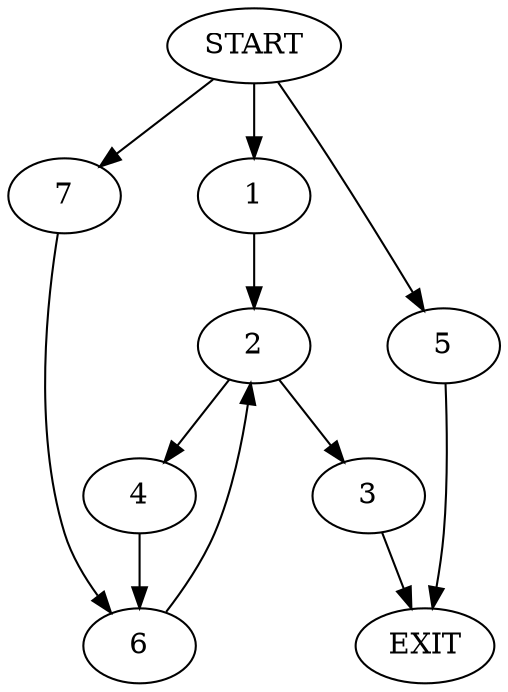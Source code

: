 digraph {
0 [label="START"]
8 [label="EXIT"]
0 -> 1
1 -> 2
2 -> 3
2 -> 4
0 -> 5
5 -> 8
3 -> 8
4 -> 6
6 -> 2
0 -> 7
7 -> 6
}
